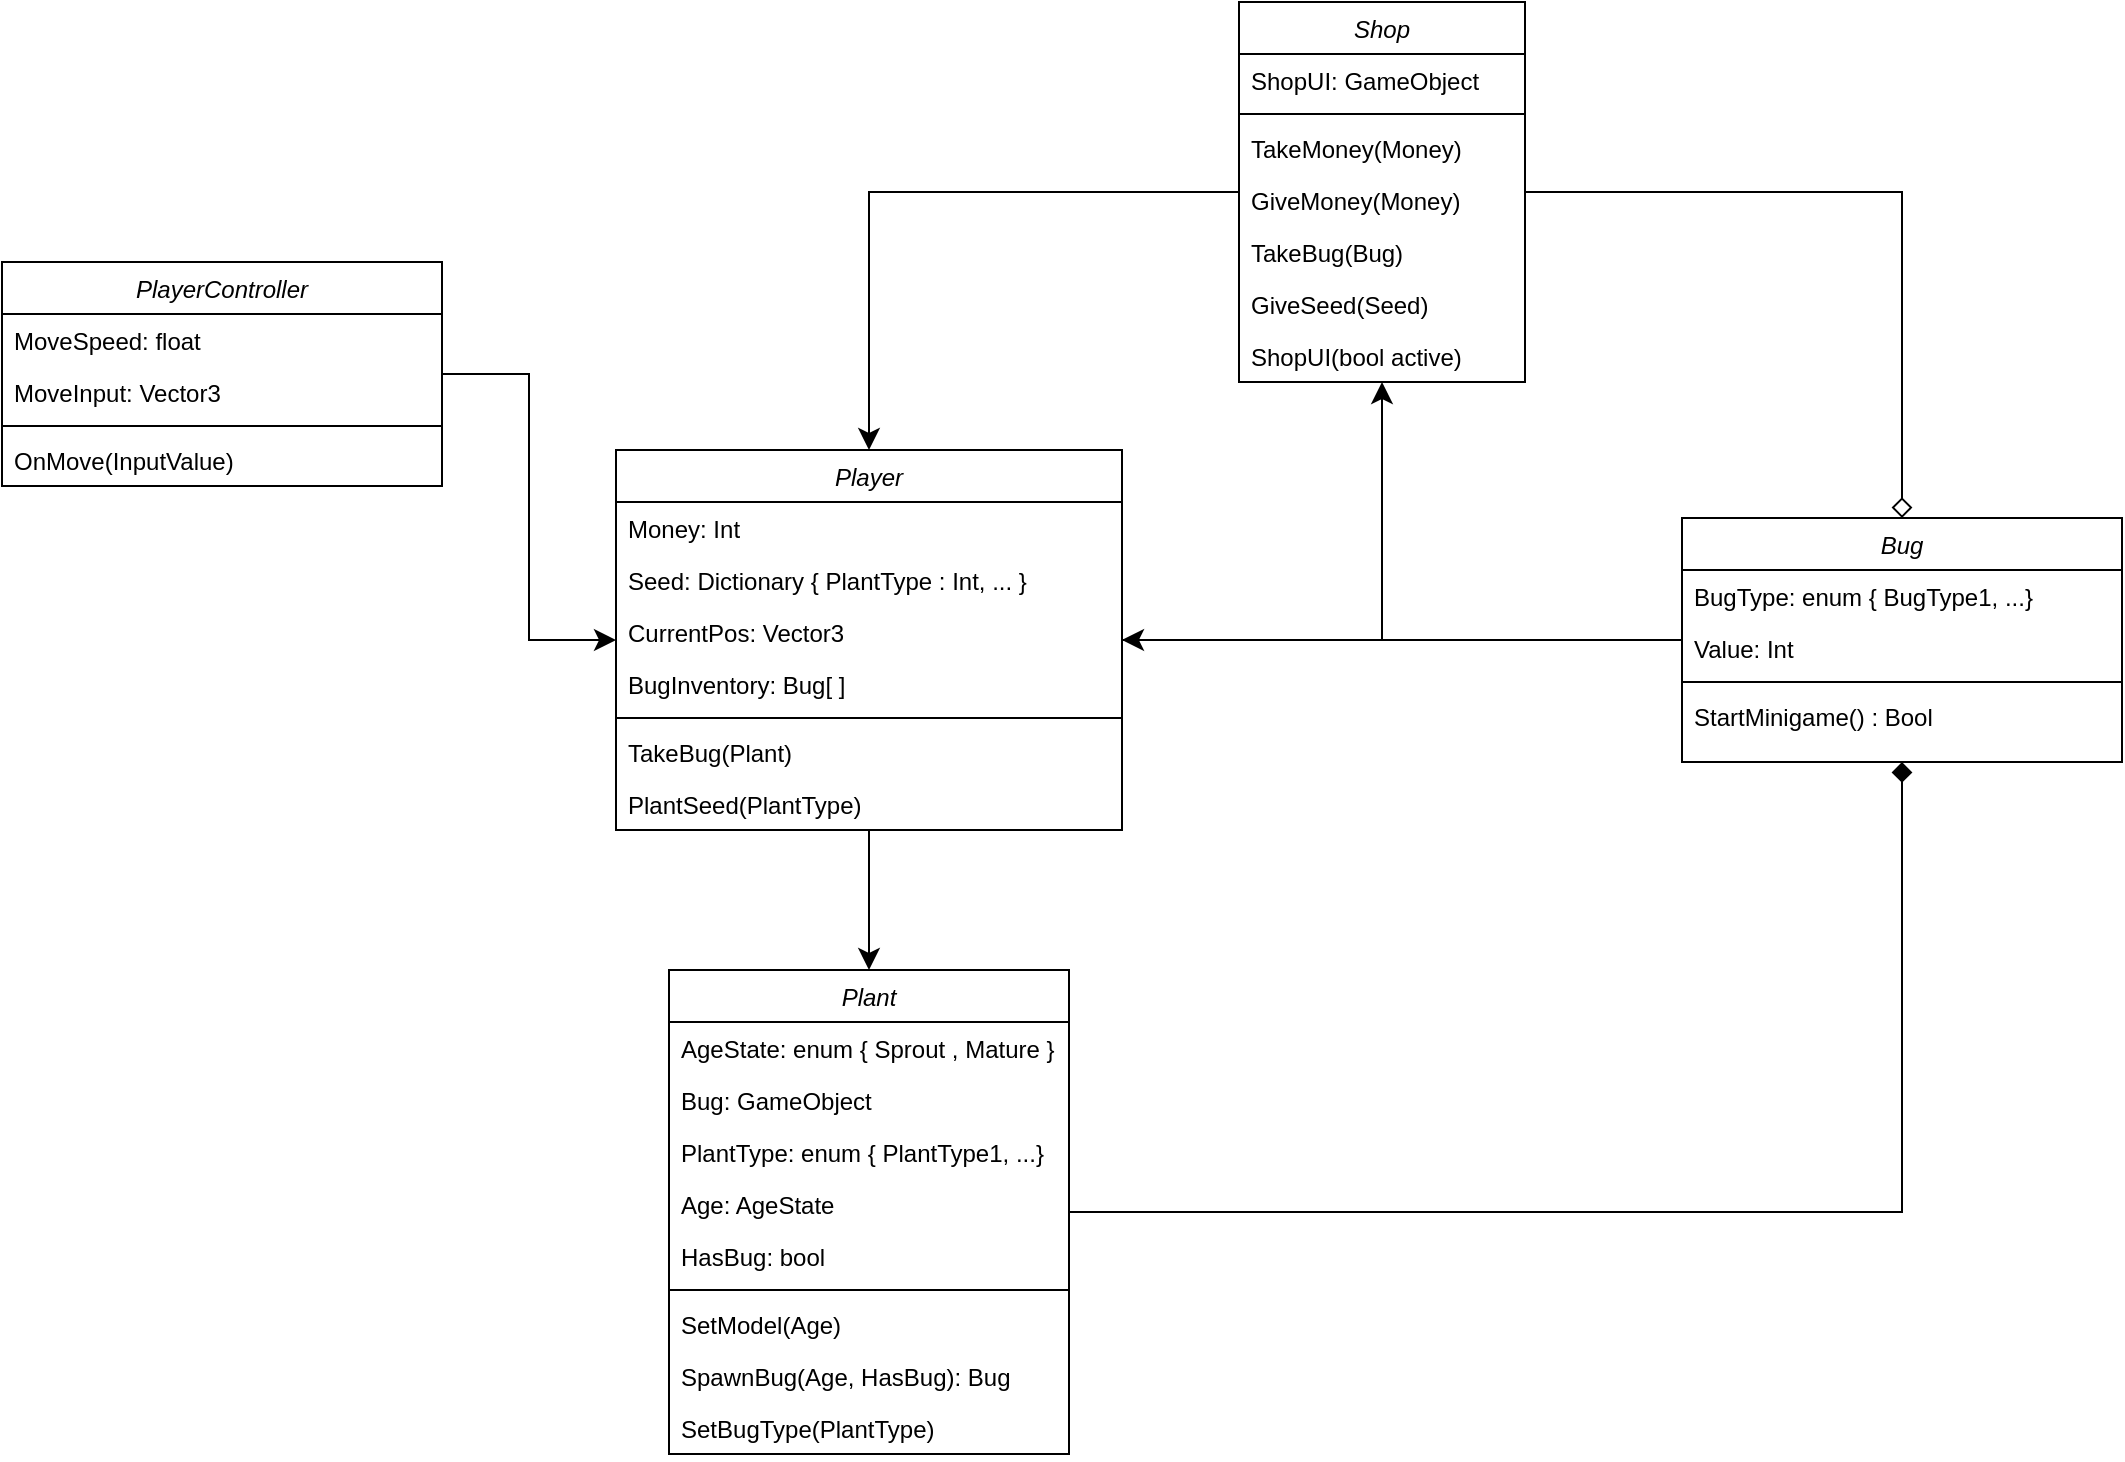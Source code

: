 <mxfile version="26.0.9">
  <diagram id="C5RBs43oDa-KdzZeNtuy" name="Page-1">
    <mxGraphModel dx="1434" dy="812" grid="1" gridSize="10" guides="1" tooltips="1" connect="1" arrows="1" fold="1" page="1" pageScale="1" pageWidth="291" pageHeight="413" math="0" shadow="0">
      <root>
        <mxCell id="WIyWlLk6GJQsqaUBKTNV-0" />
        <mxCell id="WIyWlLk6GJQsqaUBKTNV-1" parent="WIyWlLk6GJQsqaUBKTNV-0" />
        <mxCell id="hHNFFYv5F2Lp1DD_lUbn-85" style="edgeStyle=orthogonalEdgeStyle;rounded=0;orthogonalLoop=1;jettySize=auto;html=1;fontSize=12;startSize=8;endSize=8;startArrow=none;startFill=0;endArrow=diamond;endFill=1;" edge="1" parent="WIyWlLk6GJQsqaUBKTNV-1" source="zkfFHV4jXpPFQw0GAbJ--0" target="hHNFFYv5F2Lp1DD_lUbn-11">
          <mxGeometry relative="1" as="geometry" />
        </mxCell>
        <mxCell id="zkfFHV4jXpPFQw0GAbJ--0" value="Plant" style="swimlane;fontStyle=2;align=center;verticalAlign=top;childLayout=stackLayout;horizontal=1;startSize=26;horizontalStack=0;resizeParent=1;resizeLast=0;collapsible=1;marginBottom=0;rounded=0;shadow=0;strokeWidth=1;" parent="WIyWlLk6GJQsqaUBKTNV-1" vertex="1">
          <mxGeometry x="353.5" y="584" width="200" height="242" as="geometry">
            <mxRectangle x="230" y="140" width="160" height="26" as="alternateBounds" />
          </mxGeometry>
        </mxCell>
        <mxCell id="zkfFHV4jXpPFQw0GAbJ--1" value="AgeState: enum { Sprout , Mature }&#xa;&#xa;" style="text;align=left;verticalAlign=top;spacingLeft=4;spacingRight=4;overflow=hidden;rotatable=0;points=[[0,0.5],[1,0.5]];portConstraint=eastwest;" parent="zkfFHV4jXpPFQw0GAbJ--0" vertex="1">
          <mxGeometry y="26" width="200" height="26" as="geometry" />
        </mxCell>
        <mxCell id="hHNFFYv5F2Lp1DD_lUbn-9" value="Bug: GameObject" style="text;align=left;verticalAlign=top;spacingLeft=4;spacingRight=4;overflow=hidden;rotatable=0;points=[[0,0.5],[1,0.5]];portConstraint=eastwest;" vertex="1" parent="zkfFHV4jXpPFQw0GAbJ--0">
          <mxGeometry y="52" width="200" height="26" as="geometry" />
        </mxCell>
        <mxCell id="hHNFFYv5F2Lp1DD_lUbn-37" value="PlantType: enum { PlantType1, ...}" style="text;align=left;verticalAlign=top;spacingLeft=4;spacingRight=4;overflow=hidden;rotatable=0;points=[[0,0.5],[1,0.5]];portConstraint=eastwest;" vertex="1" parent="zkfFHV4jXpPFQw0GAbJ--0">
          <mxGeometry y="78" width="200" height="26" as="geometry" />
        </mxCell>
        <mxCell id="hHNFFYv5F2Lp1DD_lUbn-44" value="Age: AgeState&#xa;&#xa;" style="text;align=left;verticalAlign=top;spacingLeft=4;spacingRight=4;overflow=hidden;rotatable=0;points=[[0,0.5],[1,0.5]];portConstraint=eastwest;" vertex="1" parent="zkfFHV4jXpPFQw0GAbJ--0">
          <mxGeometry y="104" width="200" height="26" as="geometry" />
        </mxCell>
        <mxCell id="hHNFFYv5F2Lp1DD_lUbn-7" value="HasBug: bool" style="text;align=left;verticalAlign=top;spacingLeft=4;spacingRight=4;overflow=hidden;rotatable=0;points=[[0,0.5],[1,0.5]];portConstraint=eastwest;" vertex="1" parent="zkfFHV4jXpPFQw0GAbJ--0">
          <mxGeometry y="130" width="200" height="26" as="geometry" />
        </mxCell>
        <mxCell id="zkfFHV4jXpPFQw0GAbJ--4" value="" style="line;html=1;strokeWidth=1;align=left;verticalAlign=middle;spacingTop=-1;spacingLeft=3;spacingRight=3;rotatable=0;labelPosition=right;points=[];portConstraint=eastwest;" parent="zkfFHV4jXpPFQw0GAbJ--0" vertex="1">
          <mxGeometry y="156" width="200" height="8" as="geometry" />
        </mxCell>
        <mxCell id="hHNFFYv5F2Lp1DD_lUbn-4" value="SetModel(Age)" style="text;align=left;verticalAlign=top;spacingLeft=4;spacingRight=4;overflow=hidden;rotatable=0;points=[[0,0.5],[1,0.5]];portConstraint=eastwest;" vertex="1" parent="zkfFHV4jXpPFQw0GAbJ--0">
          <mxGeometry y="164" width="200" height="26" as="geometry" />
        </mxCell>
        <mxCell id="hHNFFYv5F2Lp1DD_lUbn-5" value="SpawnBug(Age, HasBug): Bug" style="text;align=left;verticalAlign=top;spacingLeft=4;spacingRight=4;overflow=hidden;rotatable=0;points=[[0,0.5],[1,0.5]];portConstraint=eastwest;" vertex="1" parent="zkfFHV4jXpPFQw0GAbJ--0">
          <mxGeometry y="190" width="200" height="26" as="geometry" />
        </mxCell>
        <mxCell id="hHNFFYv5F2Lp1DD_lUbn-36" value="SetBugType(PlantType)" style="text;align=left;verticalAlign=top;spacingLeft=4;spacingRight=4;overflow=hidden;rotatable=0;points=[[0,0.5],[1,0.5]];portConstraint=eastwest;" vertex="1" parent="zkfFHV4jXpPFQw0GAbJ--0">
          <mxGeometry y="216" width="200" height="26" as="geometry" />
        </mxCell>
        <mxCell id="hHNFFYv5F2Lp1DD_lUbn-90" style="edgeStyle=orthogonalEdgeStyle;rounded=0;orthogonalLoop=1;jettySize=auto;html=1;fontSize=12;startSize=8;endSize=8;" edge="1" parent="WIyWlLk6GJQsqaUBKTNV-1" source="hHNFFYv5F2Lp1DD_lUbn-11" target="hHNFFYv5F2Lp1DD_lUbn-27">
          <mxGeometry relative="1" as="geometry" />
        </mxCell>
        <mxCell id="hHNFFYv5F2Lp1DD_lUbn-11" value="Bug" style="swimlane;fontStyle=2;align=center;verticalAlign=top;childLayout=stackLayout;horizontal=1;startSize=26;horizontalStack=0;resizeParent=1;resizeLast=0;collapsible=1;marginBottom=0;rounded=0;shadow=0;strokeWidth=1;" vertex="1" parent="WIyWlLk6GJQsqaUBKTNV-1">
          <mxGeometry x="860" y="358" width="220" height="122" as="geometry">
            <mxRectangle x="230" y="140" width="160" height="26" as="alternateBounds" />
          </mxGeometry>
        </mxCell>
        <mxCell id="hHNFFYv5F2Lp1DD_lUbn-42" value="BugType: enum { BugType1, ...}" style="text;align=left;verticalAlign=top;spacingLeft=4;spacingRight=4;overflow=hidden;rotatable=0;points=[[0,0.5],[1,0.5]];portConstraint=eastwest;" vertex="1" parent="hHNFFYv5F2Lp1DD_lUbn-11">
          <mxGeometry y="26" width="220" height="26" as="geometry" />
        </mxCell>
        <mxCell id="hHNFFYv5F2Lp1DD_lUbn-12" value="Value: Int" style="text;align=left;verticalAlign=top;spacingLeft=4;spacingRight=4;overflow=hidden;rotatable=0;points=[[0,0.5],[1,0.5]];portConstraint=eastwest;" vertex="1" parent="hHNFFYv5F2Lp1DD_lUbn-11">
          <mxGeometry y="52" width="220" height="26" as="geometry" />
        </mxCell>
        <mxCell id="hHNFFYv5F2Lp1DD_lUbn-15" value="" style="line;html=1;strokeWidth=1;align=left;verticalAlign=middle;spacingTop=-1;spacingLeft=3;spacingRight=3;rotatable=0;labelPosition=right;points=[];portConstraint=eastwest;" vertex="1" parent="hHNFFYv5F2Lp1DD_lUbn-11">
          <mxGeometry y="78" width="220" height="8" as="geometry" />
        </mxCell>
        <mxCell id="hHNFFYv5F2Lp1DD_lUbn-16" value="StartMinigame() : Bool" style="text;align=left;verticalAlign=top;spacingLeft=4;spacingRight=4;overflow=hidden;rotatable=0;points=[[0,0.5],[1,0.5]];portConstraint=eastwest;" vertex="1" parent="hHNFFYv5F2Lp1DD_lUbn-11">
          <mxGeometry y="86" width="220" height="26" as="geometry" />
        </mxCell>
        <mxCell id="hHNFFYv5F2Lp1DD_lUbn-86" style="edgeStyle=orthogonalEdgeStyle;rounded=0;orthogonalLoop=1;jettySize=auto;html=1;fontSize=12;startSize=8;endSize=8;endArrow=diamond;endFill=0;" edge="1" parent="WIyWlLk6GJQsqaUBKTNV-1" source="hHNFFYv5F2Lp1DD_lUbn-19" target="hHNFFYv5F2Lp1DD_lUbn-11">
          <mxGeometry relative="1" as="geometry" />
        </mxCell>
        <mxCell id="hHNFFYv5F2Lp1DD_lUbn-87" style="edgeStyle=orthogonalEdgeStyle;rounded=0;orthogonalLoop=1;jettySize=auto;html=1;fontSize=12;startSize=8;endSize=8;" edge="1" parent="WIyWlLk6GJQsqaUBKTNV-1" source="hHNFFYv5F2Lp1DD_lUbn-19" target="hHNFFYv5F2Lp1DD_lUbn-27">
          <mxGeometry relative="1" as="geometry" />
        </mxCell>
        <mxCell id="hHNFFYv5F2Lp1DD_lUbn-19" value="Shop" style="swimlane;fontStyle=2;align=center;verticalAlign=top;childLayout=stackLayout;horizontal=1;startSize=26;horizontalStack=0;resizeParent=1;resizeLast=0;collapsible=1;marginBottom=0;rounded=0;shadow=0;strokeWidth=1;" vertex="1" parent="WIyWlLk6GJQsqaUBKTNV-1">
          <mxGeometry x="638.5" y="100" width="143" height="190" as="geometry">
            <mxRectangle x="230" y="140" width="160" height="26" as="alternateBounds" />
          </mxGeometry>
        </mxCell>
        <mxCell id="hHNFFYv5F2Lp1DD_lUbn-20" value="ShopUI: GameObject" style="text;align=left;verticalAlign=top;spacingLeft=4;spacingRight=4;overflow=hidden;rotatable=0;points=[[0,0.5],[1,0.5]];portConstraint=eastwest;" vertex="1" parent="hHNFFYv5F2Lp1DD_lUbn-19">
          <mxGeometry y="26" width="143" height="26" as="geometry" />
        </mxCell>
        <mxCell id="hHNFFYv5F2Lp1DD_lUbn-23" value="" style="line;html=1;strokeWidth=1;align=left;verticalAlign=middle;spacingTop=-1;spacingLeft=3;spacingRight=3;rotatable=0;labelPosition=right;points=[];portConstraint=eastwest;" vertex="1" parent="hHNFFYv5F2Lp1DD_lUbn-19">
          <mxGeometry y="52" width="143" height="8" as="geometry" />
        </mxCell>
        <mxCell id="hHNFFYv5F2Lp1DD_lUbn-25" value="TakeMoney(Money)" style="text;align=left;verticalAlign=top;spacingLeft=4;spacingRight=4;overflow=hidden;rotatable=0;points=[[0,0.5],[1,0.5]];portConstraint=eastwest;" vertex="1" parent="hHNFFYv5F2Lp1DD_lUbn-19">
          <mxGeometry y="60" width="143" height="26" as="geometry" />
        </mxCell>
        <mxCell id="hHNFFYv5F2Lp1DD_lUbn-32" value="GiveMoney(Money)" style="text;align=left;verticalAlign=top;spacingLeft=4;spacingRight=4;overflow=hidden;rotatable=0;points=[[0,0.5],[1,0.5]];portConstraint=eastwest;" vertex="1" parent="hHNFFYv5F2Lp1DD_lUbn-19">
          <mxGeometry y="86" width="143" height="26" as="geometry" />
        </mxCell>
        <mxCell id="hHNFFYv5F2Lp1DD_lUbn-33" value="TakeBug(Bug)" style="text;align=left;verticalAlign=top;spacingLeft=4;spacingRight=4;overflow=hidden;rotatable=0;points=[[0,0.5],[1,0.5]];portConstraint=eastwest;" vertex="1" parent="hHNFFYv5F2Lp1DD_lUbn-19">
          <mxGeometry y="112" width="143" height="26" as="geometry" />
        </mxCell>
        <mxCell id="hHNFFYv5F2Lp1DD_lUbn-34" value="GiveSeed(Seed)" style="text;align=left;verticalAlign=top;spacingLeft=4;spacingRight=4;overflow=hidden;rotatable=0;points=[[0,0.5],[1,0.5]];portConstraint=eastwest;" vertex="1" parent="hHNFFYv5F2Lp1DD_lUbn-19">
          <mxGeometry y="138" width="143" height="26" as="geometry" />
        </mxCell>
        <mxCell id="hHNFFYv5F2Lp1DD_lUbn-45" value="ShopUI(bool active)" style="text;align=left;verticalAlign=top;spacingLeft=4;spacingRight=4;overflow=hidden;rotatable=0;points=[[0,0.5],[1,0.5]];portConstraint=eastwest;" vertex="1" parent="hHNFFYv5F2Lp1DD_lUbn-19">
          <mxGeometry y="164" width="143" height="26" as="geometry" />
        </mxCell>
        <mxCell id="hHNFFYv5F2Lp1DD_lUbn-83" style="edgeStyle=orthogonalEdgeStyle;rounded=0;orthogonalLoop=1;jettySize=auto;html=1;fontSize=12;startSize=8;endSize=8;" edge="1" parent="WIyWlLk6GJQsqaUBKTNV-1" source="hHNFFYv5F2Lp1DD_lUbn-27" target="zkfFHV4jXpPFQw0GAbJ--0">
          <mxGeometry relative="1" as="geometry" />
        </mxCell>
        <mxCell id="hHNFFYv5F2Lp1DD_lUbn-84" style="edgeStyle=orthogonalEdgeStyle;rounded=0;orthogonalLoop=1;jettySize=auto;html=1;fontSize=12;startSize=8;endSize=8;" edge="1" parent="WIyWlLk6GJQsqaUBKTNV-1" source="hHNFFYv5F2Lp1DD_lUbn-27" target="hHNFFYv5F2Lp1DD_lUbn-19">
          <mxGeometry relative="1" as="geometry" />
        </mxCell>
        <mxCell id="hHNFFYv5F2Lp1DD_lUbn-27" value="Player" style="swimlane;fontStyle=2;align=center;verticalAlign=top;childLayout=stackLayout;horizontal=1;startSize=26;horizontalStack=0;resizeParent=1;resizeLast=0;collapsible=1;marginBottom=0;rounded=0;shadow=0;strokeWidth=1;" vertex="1" parent="WIyWlLk6GJQsqaUBKTNV-1">
          <mxGeometry x="327" y="324" width="253" height="190" as="geometry">
            <mxRectangle x="230" y="140" width="160" height="26" as="alternateBounds" />
          </mxGeometry>
        </mxCell>
        <mxCell id="hHNFFYv5F2Lp1DD_lUbn-28" value="Money: Int" style="text;align=left;verticalAlign=top;spacingLeft=4;spacingRight=4;overflow=hidden;rotatable=0;points=[[0,0.5],[1,0.5]];portConstraint=eastwest;" vertex="1" parent="hHNFFYv5F2Lp1DD_lUbn-27">
          <mxGeometry y="26" width="253" height="26" as="geometry" />
        </mxCell>
        <mxCell id="hHNFFYv5F2Lp1DD_lUbn-35" value="Seed: Dictionary { PlantType : Int, ... }" style="text;align=left;verticalAlign=top;spacingLeft=4;spacingRight=4;overflow=hidden;rotatable=0;points=[[0,0.5],[1,0.5]];portConstraint=eastwest;" vertex="1" parent="hHNFFYv5F2Lp1DD_lUbn-27">
          <mxGeometry y="52" width="253" height="26" as="geometry" />
        </mxCell>
        <mxCell id="hHNFFYv5F2Lp1DD_lUbn-52" value="CurrentPos: Vector3" style="text;align=left;verticalAlign=top;spacingLeft=4;spacingRight=4;overflow=hidden;rotatable=0;points=[[0,0.5],[1,0.5]];portConstraint=eastwest;" vertex="1" parent="hHNFFYv5F2Lp1DD_lUbn-27">
          <mxGeometry y="78" width="253" height="26" as="geometry" />
        </mxCell>
        <mxCell id="hHNFFYv5F2Lp1DD_lUbn-88" value="BugInventory: Bug[ ]" style="text;align=left;verticalAlign=top;spacingLeft=4;spacingRight=4;overflow=hidden;rotatable=0;points=[[0,0.5],[1,0.5]];portConstraint=eastwest;" vertex="1" parent="hHNFFYv5F2Lp1DD_lUbn-27">
          <mxGeometry y="104" width="253" height="26" as="geometry" />
        </mxCell>
        <mxCell id="hHNFFYv5F2Lp1DD_lUbn-29" value="" style="line;html=1;strokeWidth=1;align=left;verticalAlign=middle;spacingTop=-1;spacingLeft=3;spacingRight=3;rotatable=0;labelPosition=right;points=[];portConstraint=eastwest;" vertex="1" parent="hHNFFYv5F2Lp1DD_lUbn-27">
          <mxGeometry y="130" width="253" height="8" as="geometry" />
        </mxCell>
        <mxCell id="hHNFFYv5F2Lp1DD_lUbn-31" value="TakeBug(Plant)" style="text;align=left;verticalAlign=top;spacingLeft=4;spacingRight=4;overflow=hidden;rotatable=0;points=[[0,0.5],[1,0.5]];portConstraint=eastwest;" vertex="1" parent="hHNFFYv5F2Lp1DD_lUbn-27">
          <mxGeometry y="138" width="253" height="26" as="geometry" />
        </mxCell>
        <mxCell id="hHNFFYv5F2Lp1DD_lUbn-43" value="PlantSeed(PlantType)" style="text;align=left;verticalAlign=top;spacingLeft=4;spacingRight=4;overflow=hidden;rotatable=0;points=[[0,0.5],[1,0.5]];portConstraint=eastwest;" vertex="1" parent="hHNFFYv5F2Lp1DD_lUbn-27">
          <mxGeometry y="164" width="253" height="26" as="geometry" />
        </mxCell>
        <mxCell id="hHNFFYv5F2Lp1DD_lUbn-82" style="edgeStyle=orthogonalEdgeStyle;rounded=0;orthogonalLoop=1;jettySize=auto;html=1;fontSize=12;startSize=8;endSize=8;" edge="1" parent="WIyWlLk6GJQsqaUBKTNV-1" source="hHNFFYv5F2Lp1DD_lUbn-46" target="hHNFFYv5F2Lp1DD_lUbn-27">
          <mxGeometry relative="1" as="geometry" />
        </mxCell>
        <mxCell id="hHNFFYv5F2Lp1DD_lUbn-46" value="PlayerController" style="swimlane;fontStyle=2;align=center;verticalAlign=top;childLayout=stackLayout;horizontal=1;startSize=26;horizontalStack=0;resizeParent=1;resizeLast=0;collapsible=1;marginBottom=0;rounded=0;shadow=0;strokeWidth=1;" vertex="1" parent="WIyWlLk6GJQsqaUBKTNV-1">
          <mxGeometry x="20" y="230" width="220" height="112" as="geometry">
            <mxRectangle x="230" y="140" width="160" height="26" as="alternateBounds" />
          </mxGeometry>
        </mxCell>
        <mxCell id="hHNFFYv5F2Lp1DD_lUbn-54" value="MoveSpeed: float" style="text;align=left;verticalAlign=top;spacingLeft=4;spacingRight=4;overflow=hidden;rotatable=0;points=[[0,0.5],[1,0.5]];portConstraint=eastwest;" vertex="1" parent="hHNFFYv5F2Lp1DD_lUbn-46">
          <mxGeometry y="26" width="220" height="26" as="geometry" />
        </mxCell>
        <mxCell id="hHNFFYv5F2Lp1DD_lUbn-55" value="MoveInput: Vector3" style="text;align=left;verticalAlign=top;spacingLeft=4;spacingRight=4;overflow=hidden;rotatable=0;points=[[0,0.5],[1,0.5]];portConstraint=eastwest;" vertex="1" parent="hHNFFYv5F2Lp1DD_lUbn-46">
          <mxGeometry y="52" width="220" height="26" as="geometry" />
        </mxCell>
        <mxCell id="hHNFFYv5F2Lp1DD_lUbn-49" value="" style="line;html=1;strokeWidth=1;align=left;verticalAlign=middle;spacingTop=-1;spacingLeft=3;spacingRight=3;rotatable=0;labelPosition=right;points=[];portConstraint=eastwest;" vertex="1" parent="hHNFFYv5F2Lp1DD_lUbn-46">
          <mxGeometry y="78" width="220" height="8" as="geometry" />
        </mxCell>
        <mxCell id="hHNFFYv5F2Lp1DD_lUbn-51" value="OnMove(InputValue)" style="text;align=left;verticalAlign=top;spacingLeft=4;spacingRight=4;overflow=hidden;rotatable=0;points=[[0,0.5],[1,0.5]];portConstraint=eastwest;" vertex="1" parent="hHNFFYv5F2Lp1DD_lUbn-46">
          <mxGeometry y="86" width="220" height="26" as="geometry" />
        </mxCell>
      </root>
    </mxGraphModel>
  </diagram>
</mxfile>

